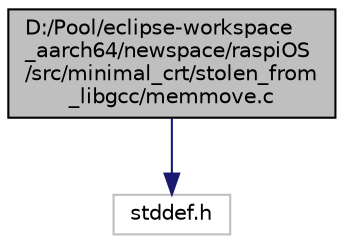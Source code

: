 digraph "D:/Pool/eclipse-workspace_aarch64/newspace/raspiOS/src/minimal_crt/stolen_from_libgcc/memmove.c"
{
  edge [fontname="Helvetica",fontsize="10",labelfontname="Helvetica",labelfontsize="10"];
  node [fontname="Helvetica",fontsize="10",shape=record];
  Node3911 [label="D:/Pool/eclipse-workspace\l_aarch64/newspace/raspiOS\l/src/minimal_crt/stolen_from\l_libgcc/memmove.c",height=0.2,width=0.4,color="black", fillcolor="grey75", style="filled", fontcolor="black"];
  Node3911 -> Node3912 [color="midnightblue",fontsize="10",style="solid",fontname="Helvetica"];
  Node3912 [label="stddef.h",height=0.2,width=0.4,color="grey75", fillcolor="white", style="filled"];
}
